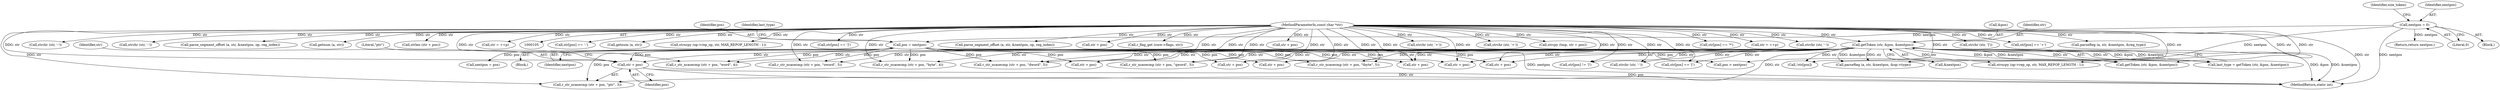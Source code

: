 digraph "0_radare2_9b46d38dd3c4de6048a488b655c7319f845af185@pointer" {
"1000151" [label="(Call,str + pos)"];
"1000142" [label="(Call,getToken (str, &pos, &nextpos))"];
"1000107" [label="(MethodParameterIn,const char *str)"];
"1000137" [label="(Call,pos = nextpos)"];
"1000113" [label="(Call,nextpos = 0)"];
"1000404" [label="(Call,str[pos] == '-')"];
"1000929" [label="(Call,getnum (a, str))"];
"1000154" [label="(Literal,\"ptr\")"];
"1000141" [label="(Identifier,last_type)"];
"1000162" [label="(Call,str + pos)"];
"1000877" [label="(Call,strncpy (op->rep_op, str, MAX_REPOP_LENGTH - 1))"];
"1000142" [label="(Call,getToken (str, &pos, &nextpos))"];
"1000409" [label="(Call,str[pos] == ']')"];
"1000237" [label="(Call,str + pos)"];
"1000140" [label="(Call,last_type = getToken (str, &pos, &nextpos))"];
"1000554" [label="(Call,parse_segment_offset (a, str, &nextpos, op, reg_index))"];
"1000314" [label="(Call,str[pos] == '[')"];
"1000153" [label="(Identifier,pos)"];
"1000667" [label="(Call,str + pos)"];
"1000832" [label="(Call,r_flag_get (core->flags, str))"];
"1000138" [label="(Identifier,pos)"];
"1000110" [label="(Block,)"];
"1000115" [label="(Literal,0)"];
"1000673" [label="(Call,str + pos)"];
"1000708" [label="(Call,strncpy (op->rep_op, str, MAX_REPOP_LENGTH - 1))"];
"1000932" [label="(Return,return nextpos;)"];
"1000186" [label="(Call,r_str_ncasecmp (str + pos, \"word\", 4))"];
"1000136" [label="(Block,)"];
"1000261" [label="(Call,r_str_ncasecmp (str + pos, \"oword\", 5))"];
"1000909" [label="(Call,strchr (str, '-'))"];
"1000161" [label="(Call,r_str_ncasecmp (str + pos, \"byte\", 4))"];
"1000627" [label="(Call,strchr (str, '+'))"];
"1000150" [label="(Call,r_str_ncasecmp (str + pos, \"ptr\", 3))"];
"1000598" [label="(Call,strchr (str, '+'))"];
"1000151" [label="(Call,str + pos)"];
"1000113" [label="(Call,nextpos = 0)"];
"1000671" [label="(Call,strcpy (tmp, str + pos))"];
"1000377" [label="(Call,!str[pos])"];
"1000458" [label="(Call,str[pos] == '*')"];
"1000858" [label="(Call,str = ++p)"];
"1000934" [label="(MethodReturn,static int)"];
"1000107" [label="(MethodParameterIn,const char *str)"];
"1000846" [label="(Call,strchr (str, '-'))"];
"1000211" [label="(Call,r_str_ncasecmp (str + pos, \"dword\", 5))"];
"1000287" [label="(Call,str + pos)"];
"1000731" [label="(Call,parseReg (a, str, &nextpos, &op->type))"];
"1000187" [label="(Call,str + pos)"];
"1000152" [label="(Identifier,str)"];
"1000639" [label="(Call,strchr (str, ']'))"];
"1000398" [label="(Call,str[pos] == '+')"];
"1000489" [label="(Call,parseReg (a, str, &nextpos, &reg_type))"];
"1000119" [label="(Identifier,size_token)"];
"1000633" [label="(Call,strchr (str, '-'))"];
"1000139" [label="(Identifier,nextpos)"];
"1000212" [label="(Call,str + pos)"];
"1000137" [label="(Call,pos = nextpos)"];
"1000236" [label="(Call,r_str_ncasecmp (str + pos, \"qword\", 5))"];
"1000114" [label="(Identifier,nextpos)"];
"1000286" [label="(Call,r_str_ncasecmp (str + pos, \"tbyte\", 5))"];
"1000146" [label="(Call,&nextpos)"];
"1000612" [label="(Call,strchr (str, '-'))"];
"1000143" [label="(Identifier,str)"];
"1000771" [label="(Call,parse_segment_offset (a, str, &nextpos, op, reg_index))"];
"1000696" [label="(Call,nextpos = pos)"];
"1000866" [label="(Call,getnum (a, str))"];
"1000361" [label="(Call,str[pos] != ']')"];
"1000666" [label="(Call,strlen (str + pos))"];
"1000385" [label="(Call,getToken (str, &pos, &nextpos))"];
"1000262" [label="(Call,str + pos)"];
"1000368" [label="(Call,pos > nextpos)"];
"1000921" [label="(Call,str = ++p)"];
"1000144" [label="(Call,&pos)"];
"1000151" -> "1000150"  [label="AST: "];
"1000151" -> "1000153"  [label="CFG: "];
"1000152" -> "1000151"  [label="AST: "];
"1000153" -> "1000151"  [label="AST: "];
"1000154" -> "1000151"  [label="CFG: "];
"1000151" -> "1000934"  [label="DDG: str"];
"1000151" -> "1000934"  [label="DDG: pos"];
"1000142" -> "1000151"  [label="DDG: str"];
"1000107" -> "1000151"  [label="DDG: str"];
"1000137" -> "1000151"  [label="DDG: pos"];
"1000142" -> "1000140"  [label="AST: "];
"1000142" -> "1000146"  [label="CFG: "];
"1000143" -> "1000142"  [label="AST: "];
"1000144" -> "1000142"  [label="AST: "];
"1000146" -> "1000142"  [label="AST: "];
"1000140" -> "1000142"  [label="CFG: "];
"1000142" -> "1000934"  [label="DDG: &pos"];
"1000142" -> "1000934"  [label="DDG: &nextpos"];
"1000142" -> "1000140"  [label="DDG: str"];
"1000142" -> "1000140"  [label="DDG: &pos"];
"1000142" -> "1000140"  [label="DDG: &nextpos"];
"1000107" -> "1000142"  [label="DDG: str"];
"1000142" -> "1000150"  [label="DDG: str"];
"1000142" -> "1000161"  [label="DDG: str"];
"1000142" -> "1000162"  [label="DDG: str"];
"1000142" -> "1000186"  [label="DDG: str"];
"1000142" -> "1000187"  [label="DDG: str"];
"1000142" -> "1000211"  [label="DDG: str"];
"1000142" -> "1000212"  [label="DDG: str"];
"1000142" -> "1000236"  [label="DDG: str"];
"1000142" -> "1000237"  [label="DDG: str"];
"1000142" -> "1000261"  [label="DDG: str"];
"1000142" -> "1000262"  [label="DDG: str"];
"1000142" -> "1000286"  [label="DDG: str"];
"1000142" -> "1000287"  [label="DDG: str"];
"1000142" -> "1000314"  [label="DDG: str"];
"1000142" -> "1000361"  [label="DDG: str"];
"1000142" -> "1000377"  [label="DDG: str"];
"1000142" -> "1000385"  [label="DDG: str"];
"1000142" -> "1000385"  [label="DDG: &pos"];
"1000142" -> "1000385"  [label="DDG: &nextpos"];
"1000142" -> "1000708"  [label="DDG: str"];
"1000142" -> "1000731"  [label="DDG: str"];
"1000142" -> "1000731"  [label="DDG: &nextpos"];
"1000142" -> "1000909"  [label="DDG: str"];
"1000107" -> "1000105"  [label="AST: "];
"1000107" -> "1000934"  [label="DDG: str"];
"1000107" -> "1000150"  [label="DDG: str"];
"1000107" -> "1000161"  [label="DDG: str"];
"1000107" -> "1000162"  [label="DDG: str"];
"1000107" -> "1000186"  [label="DDG: str"];
"1000107" -> "1000187"  [label="DDG: str"];
"1000107" -> "1000211"  [label="DDG: str"];
"1000107" -> "1000212"  [label="DDG: str"];
"1000107" -> "1000236"  [label="DDG: str"];
"1000107" -> "1000237"  [label="DDG: str"];
"1000107" -> "1000261"  [label="DDG: str"];
"1000107" -> "1000262"  [label="DDG: str"];
"1000107" -> "1000286"  [label="DDG: str"];
"1000107" -> "1000287"  [label="DDG: str"];
"1000107" -> "1000314"  [label="DDG: str"];
"1000107" -> "1000361"  [label="DDG: str"];
"1000107" -> "1000377"  [label="DDG: str"];
"1000107" -> "1000385"  [label="DDG: str"];
"1000107" -> "1000398"  [label="DDG: str"];
"1000107" -> "1000404"  [label="DDG: str"];
"1000107" -> "1000409"  [label="DDG: str"];
"1000107" -> "1000458"  [label="DDG: str"];
"1000107" -> "1000489"  [label="DDG: str"];
"1000107" -> "1000554"  [label="DDG: str"];
"1000107" -> "1000598"  [label="DDG: str"];
"1000107" -> "1000612"  [label="DDG: str"];
"1000107" -> "1000627"  [label="DDG: str"];
"1000107" -> "1000633"  [label="DDG: str"];
"1000107" -> "1000639"  [label="DDG: str"];
"1000107" -> "1000666"  [label="DDG: str"];
"1000107" -> "1000667"  [label="DDG: str"];
"1000107" -> "1000671"  [label="DDG: str"];
"1000107" -> "1000673"  [label="DDG: str"];
"1000107" -> "1000708"  [label="DDG: str"];
"1000107" -> "1000731"  [label="DDG: str"];
"1000107" -> "1000771"  [label="DDG: str"];
"1000107" -> "1000832"  [label="DDG: str"];
"1000107" -> "1000846"  [label="DDG: str"];
"1000107" -> "1000858"  [label="DDG: str"];
"1000107" -> "1000866"  [label="DDG: str"];
"1000107" -> "1000877"  [label="DDG: str"];
"1000107" -> "1000909"  [label="DDG: str"];
"1000107" -> "1000921"  [label="DDG: str"];
"1000107" -> "1000929"  [label="DDG: str"];
"1000137" -> "1000136"  [label="AST: "];
"1000137" -> "1000139"  [label="CFG: "];
"1000138" -> "1000137"  [label="AST: "];
"1000139" -> "1000137"  [label="AST: "];
"1000141" -> "1000137"  [label="CFG: "];
"1000137" -> "1000934"  [label="DDG: nextpos"];
"1000113" -> "1000137"  [label="DDG: nextpos"];
"1000137" -> "1000150"  [label="DDG: pos"];
"1000137" -> "1000161"  [label="DDG: pos"];
"1000137" -> "1000162"  [label="DDG: pos"];
"1000137" -> "1000186"  [label="DDG: pos"];
"1000137" -> "1000187"  [label="DDG: pos"];
"1000137" -> "1000211"  [label="DDG: pos"];
"1000137" -> "1000212"  [label="DDG: pos"];
"1000137" -> "1000236"  [label="DDG: pos"];
"1000137" -> "1000237"  [label="DDG: pos"];
"1000137" -> "1000261"  [label="DDG: pos"];
"1000137" -> "1000262"  [label="DDG: pos"];
"1000137" -> "1000286"  [label="DDG: pos"];
"1000137" -> "1000287"  [label="DDG: pos"];
"1000137" -> "1000368"  [label="DDG: pos"];
"1000137" -> "1000696"  [label="DDG: pos"];
"1000113" -> "1000110"  [label="AST: "];
"1000113" -> "1000115"  [label="CFG: "];
"1000114" -> "1000113"  [label="AST: "];
"1000115" -> "1000113"  [label="AST: "];
"1000119" -> "1000113"  [label="CFG: "];
"1000113" -> "1000934"  [label="DDG: nextpos"];
"1000113" -> "1000368"  [label="DDG: nextpos"];
"1000113" -> "1000932"  [label="DDG: nextpos"];
}
